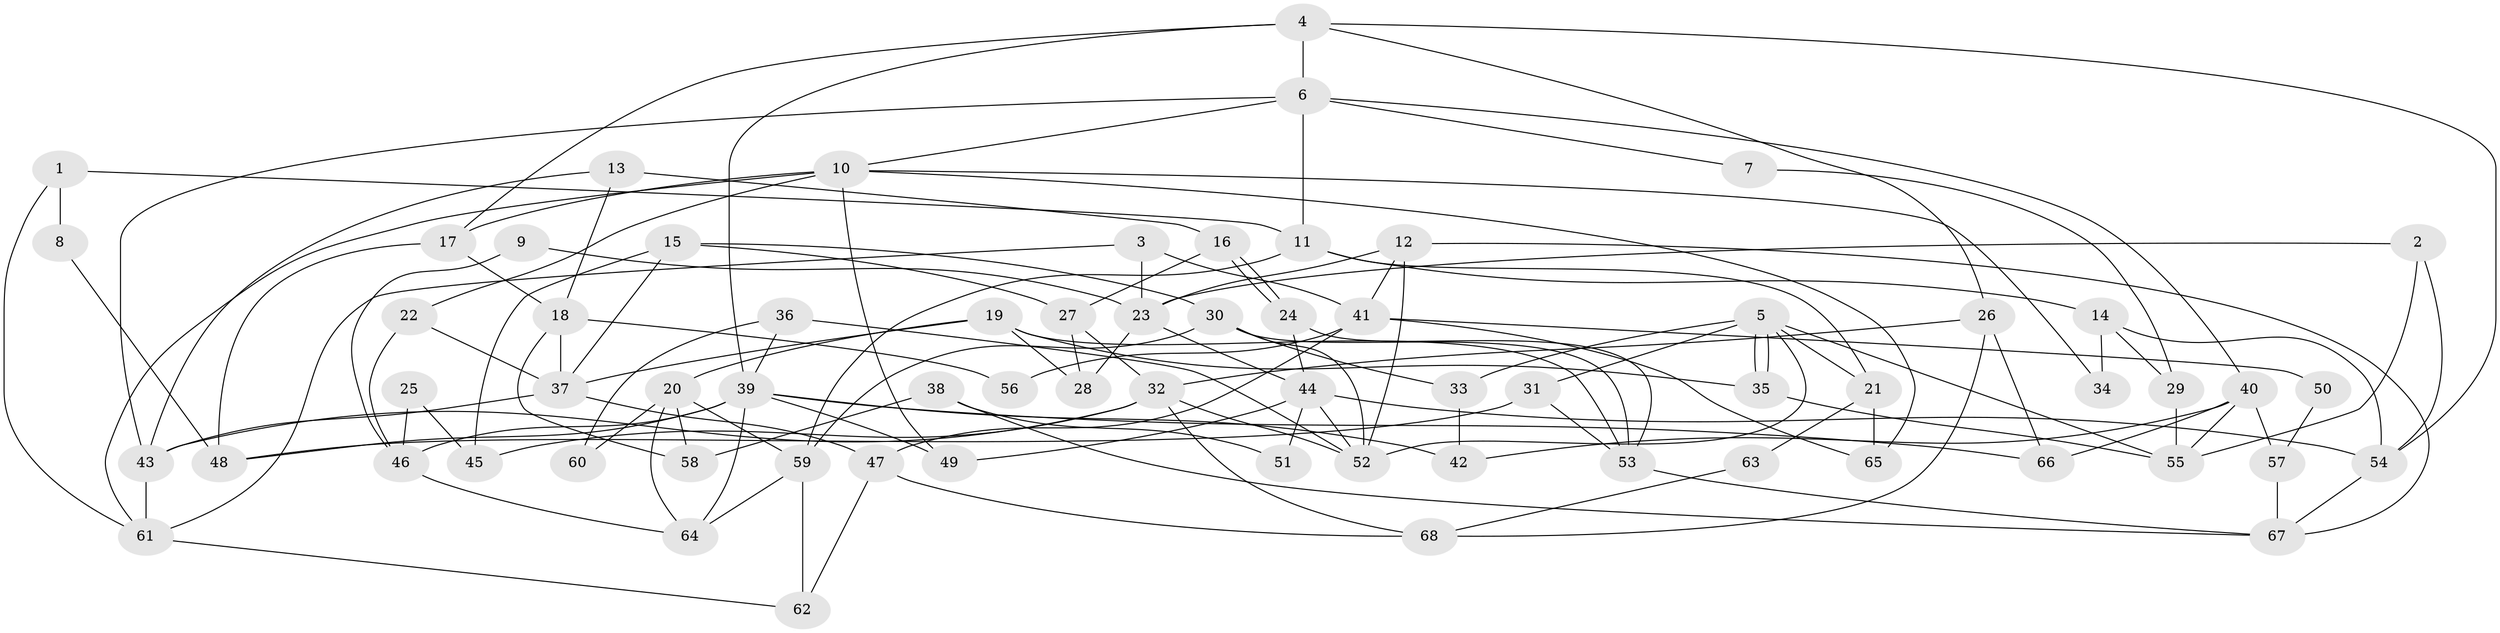 // Generated by graph-tools (version 1.1) at 2025/11/02/27/25 16:11:21]
// undirected, 68 vertices, 136 edges
graph export_dot {
graph [start="1"]
  node [color=gray90,style=filled];
  1;
  2;
  3;
  4;
  5;
  6;
  7;
  8;
  9;
  10;
  11;
  12;
  13;
  14;
  15;
  16;
  17;
  18;
  19;
  20;
  21;
  22;
  23;
  24;
  25;
  26;
  27;
  28;
  29;
  30;
  31;
  32;
  33;
  34;
  35;
  36;
  37;
  38;
  39;
  40;
  41;
  42;
  43;
  44;
  45;
  46;
  47;
  48;
  49;
  50;
  51;
  52;
  53;
  54;
  55;
  56;
  57;
  58;
  59;
  60;
  61;
  62;
  63;
  64;
  65;
  66;
  67;
  68;
  1 -- 61;
  1 -- 11;
  1 -- 8;
  2 -- 23;
  2 -- 55;
  2 -- 54;
  3 -- 23;
  3 -- 61;
  3 -- 41;
  4 -- 17;
  4 -- 54;
  4 -- 6;
  4 -- 26;
  4 -- 39;
  5 -- 52;
  5 -- 35;
  5 -- 35;
  5 -- 21;
  5 -- 31;
  5 -- 33;
  5 -- 55;
  6 -- 43;
  6 -- 7;
  6 -- 10;
  6 -- 11;
  6 -- 40;
  7 -- 29;
  8 -- 48;
  9 -- 46;
  9 -- 23;
  10 -- 22;
  10 -- 17;
  10 -- 34;
  10 -- 49;
  10 -- 61;
  10 -- 65;
  11 -- 59;
  11 -- 14;
  11 -- 21;
  12 -- 67;
  12 -- 41;
  12 -- 23;
  12 -- 52;
  13 -- 16;
  13 -- 43;
  13 -- 18;
  14 -- 54;
  14 -- 29;
  14 -- 34;
  15 -- 37;
  15 -- 30;
  15 -- 27;
  15 -- 45;
  16 -- 27;
  16 -- 24;
  16 -- 24;
  17 -- 18;
  17 -- 48;
  18 -- 37;
  18 -- 56;
  18 -- 58;
  19 -- 35;
  19 -- 53;
  19 -- 20;
  19 -- 28;
  19 -- 37;
  20 -- 64;
  20 -- 58;
  20 -- 59;
  20 -- 60;
  21 -- 63;
  21 -- 65;
  22 -- 46;
  22 -- 37;
  23 -- 44;
  23 -- 28;
  24 -- 44;
  24 -- 53;
  25 -- 46;
  25 -- 45;
  26 -- 32;
  26 -- 66;
  26 -- 68;
  27 -- 28;
  27 -- 32;
  29 -- 55;
  30 -- 52;
  30 -- 33;
  30 -- 53;
  30 -- 59;
  31 -- 53;
  31 -- 48;
  32 -- 68;
  32 -- 43;
  32 -- 45;
  32 -- 52;
  33 -- 42;
  35 -- 55;
  36 -- 52;
  36 -- 39;
  36 -- 60;
  37 -- 47;
  37 -- 43;
  38 -- 67;
  38 -- 58;
  38 -- 51;
  39 -- 48;
  39 -- 42;
  39 -- 46;
  39 -- 49;
  39 -- 64;
  39 -- 66;
  40 -- 66;
  40 -- 42;
  40 -- 55;
  40 -- 57;
  41 -- 65;
  41 -- 47;
  41 -- 50;
  41 -- 56;
  43 -- 61;
  44 -- 52;
  44 -- 49;
  44 -- 51;
  44 -- 54;
  46 -- 64;
  47 -- 62;
  47 -- 68;
  50 -- 57;
  53 -- 67;
  54 -- 67;
  57 -- 67;
  59 -- 62;
  59 -- 64;
  61 -- 62;
  63 -- 68;
}
